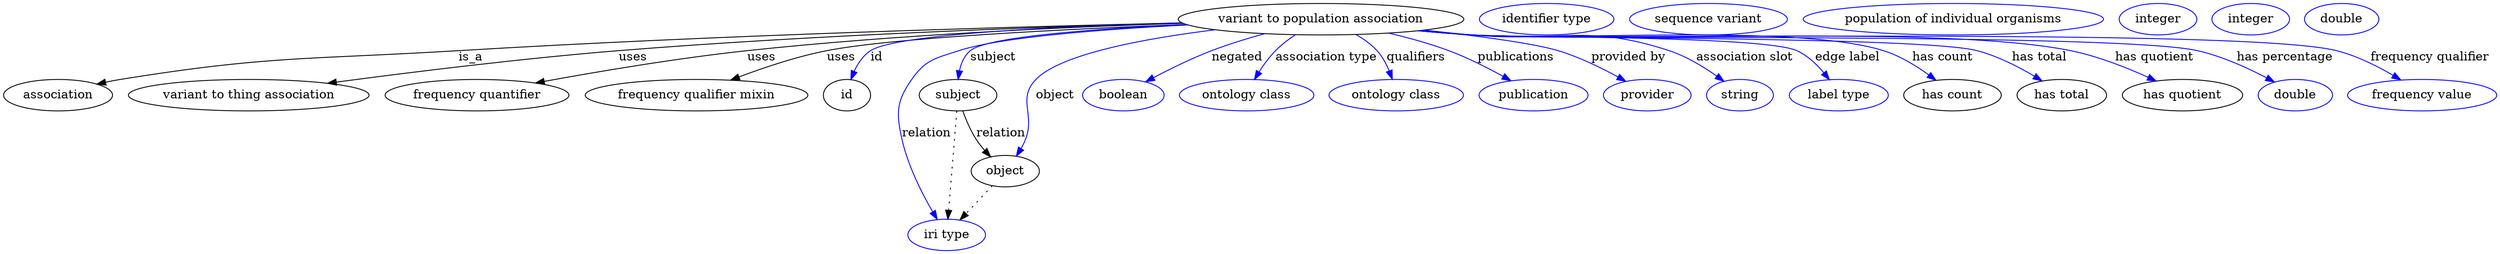 digraph {
	graph [bb="0,0,2336.2,281"];
	node [label="\N"];
	"variant to population association"	 [height=0.5,
		label="variant to population association",
		pos="1238.4,263",
		width=3.4803];
	association	 [height=0.5,
		pos="49.402,177",
		width=1.3723];
	"variant to population association" -> association	 [label=is_a,
		lp="440.68,220",
		pos="e,85.309,189.38 1115.2,259.62 956.38,254.78 671.78,244.48 428.85,227 285.65,216.7 248.11,223.53 107.4,195 103.33,194.17 99.144,193.18 \
94.967,192.08"];
	"variant to thing association"	 [height=0.5,
		pos="222.4,177",
		width=2.9346];
	"variant to population association" -> "variant to thing association"	 [label=uses,
		lp="586.46,220",
		pos="e,299.32,189.39 1115.8,259.28 982.35,254.54 762.82,244.76 574.29,227 468.08,216.99 441.96,210.43 336.4,195 327.59,193.71 318.41,\
192.33 309.24,190.92"];
	"frequency quantifier"	 [height=0.5,
		pos="427.4,177",
		width=2.2656];
	"variant to population association" -> "frequency quantifier"	 [label=uses,
		lp="700.46,220",
		pos="e,484.07,190.02 1115.6,259.21 1003.9,254.76 834.52,245.49 688.29,227 621.67,218.58 546.43,203.56 493.93,192.17"];
	"frequency qualifier mixin"	 [height=0.5,
		pos="627.4,177",
		width=2.7774];
	"variant to population association" -> "frequency qualifier mixin"	 [label=uses,
		lp="773.46,220",
		pos="e,663.78,193.78 1118.4,257.81 999.81,251.97 826.85,241.41 761.29,227 731.1,220.36 698.58,208.35 673.16,197.75"];
	id	 [height=0.5,
		pos="772.4,177",
		width=0.75];
	"variant to population association" -> id	 [color=blue,
		label=id,
		lp="808.85,220",
		pos="e,778.33,194.87 1116.6,258.6 997.03,253.37 828.7,243.26 802.51,227 793.91,221.66 787.44,212.88 782.74,204.15",
		style=solid];
	subject	 [height=0.5,
		pos="890.4,177",
		width=0.97656];
	"variant to population association" -> subject	 [color=blue,
		label=subject,
		lp="928.23,220",
		pos="e,891.9,195.02 1121.8,256.38 1033.5,250.37 924.54,240.38 907.75,227 900.9,221.55 896.75,213.23 894.23,204.93",
		style=solid];
	relation	 [color=blue,
		height=0.5,
		label="iri type",
		pos="877.4,18",
		width=0.9834];
	"variant to population association" -> relation	 [color=blue,
		label=relation,
		lp="856.78,134",
		pos="e,867.17,35.266 1121,256.72 1038.1,251.16 934.93,241.62 894.4,227 870.28,218.3 859.68,216.93 846.4,195 817.7,147.6 843.75,80.763 \
862.39,44.283",
		style=solid];
	object	 [height=0.5,
		pos="937.4,91",
		width=0.88096];
	"variant to population association" -> object	 [color=blue,
		label=object,
		lp="987.51,177",
		pos="e,946.47,108.27 1148.4,250.4 1080.5,239.08 995.03,220.34 970.19,195 948.48,172.84 964.59,156.3 954.4,127 953.31,123.87 952.03,120.64 \
950.67,117.47",
		style=solid];
	negated	 [color=blue,
		height=0.5,
		label=boolean,
		pos="1051.4,177",
		width=1.0584];
	"variant to population association" -> negated	 [color=blue,
		label=negated,
		lp="1163.2,220",
		pos="e,1074.8,191.4 1188.9,246.43 1173.3,240.76 1156.2,234.06 1140.9,227 1121.4,218.02 1100.4,206.4 1083.6,196.62",
		style=solid];
	"association type"	 [color=blue,
		height=0.5,
		label="ontology class",
		pos="1168.4,177",
		width=1.6931];
	"variant to population association" -> "association type"	 [color=blue,
		label="association type",
		lp="1242.3,220",
		pos="e,1176.7,195.07 1214.9,245.26 1208.5,239.81 1201.9,233.52 1196.6,227 1190.9,220.1 1185.8,211.9 1181.5,204.17",
		style=solid];
	qualifiers	 [color=blue,
		height=0.5,
		label="ontology class",
		pos="1308.4,177",
		width=1.6931];
	"variant to population association" -> qualifiers	 [color=blue,
		label=qualifiers,
		lp="1321.5,220",
		pos="e,1302.9,195.35 1266.9,245.37 1273.9,240.09 1281,233.85 1286.4,227 1291.6,220.42 1295.9,212.4 1299.2,204.74",
		style=solid];
	publications	 [color=blue,
		height=0.5,
		label=publication,
		pos="1437.4,177",
		width=1.3859];
	"variant to population association" -> publications	 [color=blue,
		label=publications,
		lp="1412.6,220",
		pos="e,1413.3,192.92 1296.8,247.06 1314.6,241.49 1334.1,234.68 1351.4,227 1369.6,218.92 1388.9,207.97 1404.5,198.38",
		style=solid];
	"provided by"	 [color=blue,
		height=0.5,
		label=provider,
		pos="1545.4,177",
		width=1.1129];
	"variant to population association" -> "provided by"	 [color=blue,
		label="provided by",
		lp="1517,220",
		pos="e,1522.1,191.93 1328.8,250.54 1375.8,243.48 1428,234.58 1450.4,227 1472.4,219.57 1495.4,207.57 1513.3,197.18",
		style=solid];
	"association slot"	 [color=blue,
		height=0.5,
		label=string,
		pos="1633.4,177",
		width=0.8403];
	"variant to population association" -> "association slot"	 [color=blue,
		label="association slot",
		lp="1625.4,220",
		pos="e,1615.5,191.78 1328.8,250.53 1343.7,248.59 1359,246.68 1373.4,245 1453.7,235.66 1478,253.33 1554.4,227 1573.5,220.42 1592.7,208.4 \
1607.4,197.8",
		style=solid];
	"edge label"	 [color=blue,
		height=0.5,
		label="label type",
		pos="1726.4,177",
		width=1.2425];
	"variant to population association" -> "edge label"	 [color=blue,
		label="edge label",
		lp="1723,220",
		pos="e,1712.9,194.66 1327.3,250.22 1342.6,248.28 1358.5,246.44 1373.4,245 1439.7,238.6 1611.2,253.14 1672.4,227 1685.2,221.54 1696.9,\
211.67 1706.1,202.14",
		style=solid];
	"has count"	 [height=0.5,
		pos="1832.4,177",
		width=1.2154];
	"variant to population association" -> "has count"	 [color=blue,
		label="has count",
		lp="1812,220",
		pos="e,1813.6,193.3 1326.5,250.15 1342.1,248.19 1358.2,246.37 1373.4,245 1458,237.38 1674.5,253.05 1755.4,227 1773.5,221.17 1791.4,209.93 \
1805.4,199.57",
		style=solid];
	"has total"	 [height=0.5,
		pos="1934.4,177",
		width=1.1062];
	"variant to population association" -> "has total"	 [color=blue,
		label="has total",
		lp="1900.9,220",
		pos="e,1912.9,192.38 1326.1,250.08 1341.8,248.12 1358.1,246.31 1373.4,245 1477.3,236.1 1741.8,254.63 1842.4,227 1864.5,220.93 1887.1,\
208.72 1904.4,197.88",
		style=solid];
	"has quotient"	 [height=0.5,
		pos="2045.4,177",
		width=1.4747];
	"variant to population association" -> "has quotient"	 [color=blue,
		label="has quotient",
		lp="2006.4,220",
		pos="e,2017.5,192.41 1325.8,250.05 1341.6,248.08 1358,246.28 1373.4,245 1496.4,234.83 1807.9,253.71 1928.4,227 1956.3,220.81 1985.9,208.09 \
2008.4,197.03",
		style=solid];
	"has percentage"	 [color=blue,
		height=0.5,
		label=double,
		pos="2150.4,177",
		width=0.94933];
	"variant to population association" -> "has percentage"	 [color=blue,
		label="has percentage",
		lp="2125.8,220",
		pos="e,2128.2,190.8 1325.4,250.03 1341.3,248.04 1357.8,246.24 1373.4,245 1522.1,233.13 1899.3,261.56 2044.4,227 2071,220.66 2098.9,207.2 \
2119.4,195.83",
		style=solid];
	"frequency qualifier"	 [color=blue,
		height=0.5,
		label="frequency value",
		pos="2269.4,177",
		width=1.8561];
	"variant to population association" -> "frequency qualifier"	 [color=blue,
		label="frequency qualifier",
		lp="2260.5,220",
		pos="e,2244.5,193.72 1325.4,249.97 1341.3,247.99 1357.8,246.21 1373.4,245 1461.8,238.13 2085.4,248.7 2171.4,227 2194,221.31 2217.2,209.72 \
2235.4,199.13",
		style=solid];
	association_id	 [color=blue,
		height=0.5,
		label="identifier type",
		pos="1441.4,263",
		width=1.652];
	subject -> relation	 [pos="e,878.88,36.027 888.91,158.76 886.66,131.21 882.37,78.735 879.71,46.223",
		style=dotted];
	subject -> object	 [label=relation,
		lp="933.78,134",
		pos="e,924.29,107.71 896.95,158.96 900.76,149.25 905.92,137.2 911.64,127 913.66,123.41 915.96,119.74 918.34,116.19"];
	"variant to population association_subject"	 [color=blue,
		height=0.5,
		label="sequence variant",
		pos="1588.4,263",
		width=1.9244];
	object -> relation	 [pos="e,891.17,34.752 923.79,74.435 916.09,65.075 906.33,53.191 897.74,42.745",
		style=dotted];
	"variant to population association_object"	 [color=blue,
		height=0.5,
		label="population of individual organisms",
		pos="1809.4,263",
		width=3.722];
	"variant to population association_has count"	 [color=blue,
		height=0.5,
		label=integer,
		pos="1996.4,263",
		width=0.96276];
	"variant to population association_has total"	 [color=blue,
		height=0.5,
		label=integer,
		pos="2083.4,263",
		width=0.96276];
	"variant to population association_has quotient"	 [color=blue,
		height=0.5,
		label=double,
		pos="2170.4,263",
		width=0.94933];
}
